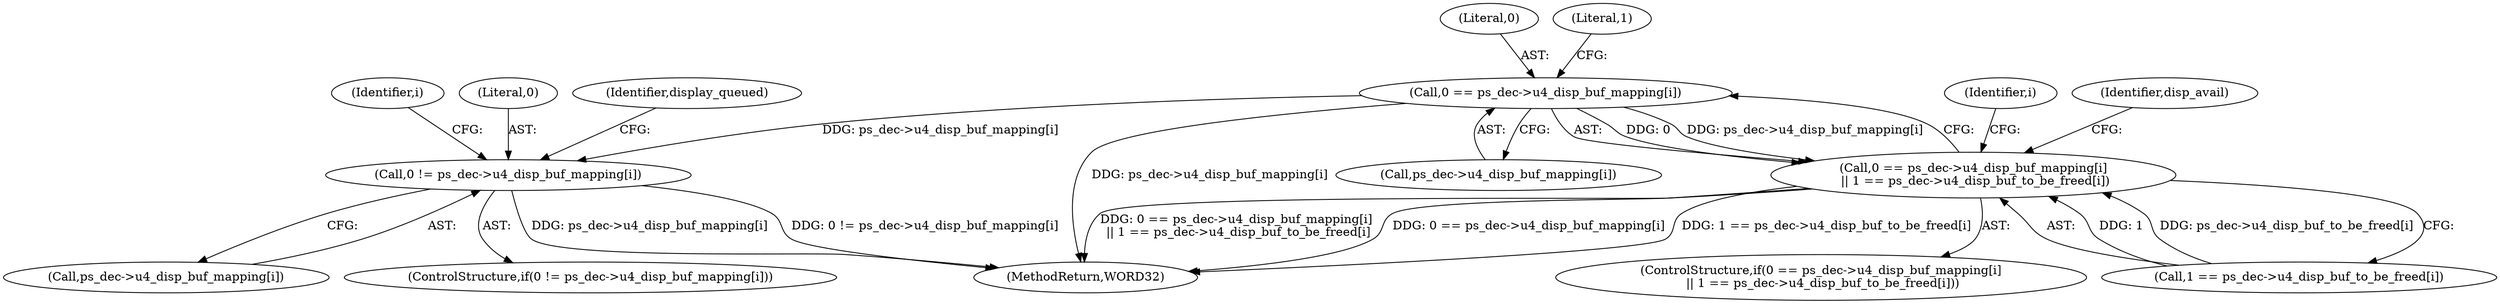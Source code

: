 digraph "0_Android_494561291a503840f385fbcd11d9bc5f4dc502b8@array" {
"1000580" [label="(Call,0 == ps_dec->u4_disp_buf_mapping[i])"];
"1000579" [label="(Call,0 == ps_dec->u4_disp_buf_mapping[i]\n || 1 == ps_dec->u4_disp_buf_to_be_freed[i])"];
"1000655" [label="(Call,0 != ps_dec->u4_disp_buf_mapping[i])"];
"1000581" [label="(Literal,0)"];
"1000588" [label="(Literal,1)"];
"1002185" [label="(MethodReturn,WORD32)"];
"1000587" [label="(Call,1 == ps_dec->u4_disp_buf_to_be_freed[i])"];
"1000596" [label="(Identifier,disp_avail)"];
"1000576" [label="(Identifier,i)"];
"1000656" [label="(Literal,0)"];
"1000580" [label="(Call,0 == ps_dec->u4_disp_buf_mapping[i])"];
"1000657" [label="(Call,ps_dec->u4_disp_buf_mapping[i])"];
"1000664" [label="(Identifier,display_queued)"];
"1000578" [label="(ControlStructure,if(0 == ps_dec->u4_disp_buf_mapping[i]\n || 1 == ps_dec->u4_disp_buf_to_be_freed[i]))"];
"1000652" [label="(Identifier,i)"];
"1000579" [label="(Call,0 == ps_dec->u4_disp_buf_mapping[i]\n || 1 == ps_dec->u4_disp_buf_to_be_freed[i])"];
"1000582" [label="(Call,ps_dec->u4_disp_buf_mapping[i])"];
"1000654" [label="(ControlStructure,if(0 != ps_dec->u4_disp_buf_mapping[i]))"];
"1000655" [label="(Call,0 != ps_dec->u4_disp_buf_mapping[i])"];
"1000580" -> "1000579"  [label="AST: "];
"1000580" -> "1000582"  [label="CFG: "];
"1000581" -> "1000580"  [label="AST: "];
"1000582" -> "1000580"  [label="AST: "];
"1000588" -> "1000580"  [label="CFG: "];
"1000579" -> "1000580"  [label="CFG: "];
"1000580" -> "1002185"  [label="DDG: ps_dec->u4_disp_buf_mapping[i]"];
"1000580" -> "1000579"  [label="DDG: 0"];
"1000580" -> "1000579"  [label="DDG: ps_dec->u4_disp_buf_mapping[i]"];
"1000580" -> "1000655"  [label="DDG: ps_dec->u4_disp_buf_mapping[i]"];
"1000579" -> "1000578"  [label="AST: "];
"1000579" -> "1000587"  [label="CFG: "];
"1000587" -> "1000579"  [label="AST: "];
"1000596" -> "1000579"  [label="CFG: "];
"1000576" -> "1000579"  [label="CFG: "];
"1000579" -> "1002185"  [label="DDG: 0 == ps_dec->u4_disp_buf_mapping[i]\n || 1 == ps_dec->u4_disp_buf_to_be_freed[i]"];
"1000579" -> "1002185"  [label="DDG: 0 == ps_dec->u4_disp_buf_mapping[i]"];
"1000579" -> "1002185"  [label="DDG: 1 == ps_dec->u4_disp_buf_to_be_freed[i]"];
"1000587" -> "1000579"  [label="DDG: 1"];
"1000587" -> "1000579"  [label="DDG: ps_dec->u4_disp_buf_to_be_freed[i]"];
"1000655" -> "1000654"  [label="AST: "];
"1000655" -> "1000657"  [label="CFG: "];
"1000656" -> "1000655"  [label="AST: "];
"1000657" -> "1000655"  [label="AST: "];
"1000664" -> "1000655"  [label="CFG: "];
"1000652" -> "1000655"  [label="CFG: "];
"1000655" -> "1002185"  [label="DDG: 0 != ps_dec->u4_disp_buf_mapping[i]"];
"1000655" -> "1002185"  [label="DDG: ps_dec->u4_disp_buf_mapping[i]"];
}
